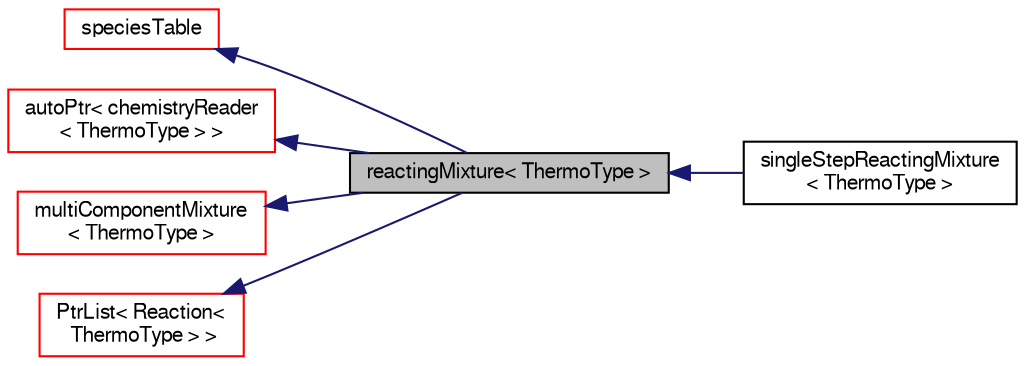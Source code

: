digraph "reactingMixture&lt; ThermoType &gt;"
{
  bgcolor="transparent";
  edge [fontname="FreeSans",fontsize="10",labelfontname="FreeSans",labelfontsize="10"];
  node [fontname="FreeSans",fontsize="10",shape=record];
  rankdir="LR";
  Node0 [label="reactingMixture\< ThermoType \>",height=0.2,width=0.4,color="black", fillcolor="grey75", style="filled", fontcolor="black"];
  Node1 -> Node0 [dir="back",color="midnightblue",fontsize="10",style="solid",fontname="FreeSans"];
  Node1 [label="speciesTable",height=0.2,width=0.4,color="red",URL="$a28242.html",tooltip="A wordList with hashed indices for faster lookup by name. "];
  Node6 -> Node0 [dir="back",color="midnightblue",fontsize="10",style="solid",fontname="FreeSans"];
  Node6 [label="autoPtr\< chemistryReader\l\< ThermoType \> \>",height=0.2,width=0.4,color="red",URL="$a25958.html"];
  Node8 -> Node0 [dir="back",color="midnightblue",fontsize="10",style="solid",fontname="FreeSans"];
  Node8 [label="multiComponentMixture\l\< ThermoType \>",height=0.2,width=0.4,color="red",URL="$a30146.html",tooltip="Foam::multiComponentMixture. "];
  Node10 -> Node0 [dir="back",color="midnightblue",fontsize="10",style="solid",fontname="FreeSans"];
  Node10 [label="PtrList\< Reaction\<\l ThermoType \> \>",height=0.2,width=0.4,color="red",URL="$a25914.html"];
  Node0 -> Node12 [dir="back",color="midnightblue",fontsize="10",style="solid",fontname="FreeSans"];
  Node12 [label="singleStepReactingMixture\l\< ThermoType \>",height=0.2,width=0.4,color="black",URL="$a30154.html",tooltip="Single step reacting mixture. "];
}
